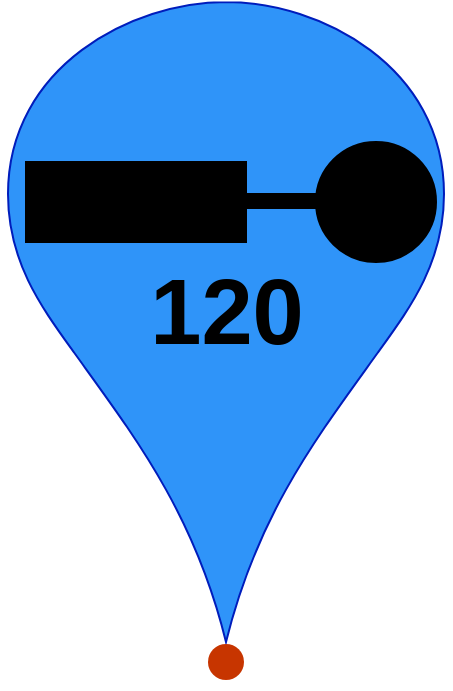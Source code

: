 <mxfile version="24.6.4" type="github">
  <diagram name="Page-1" id="eovN-4z9HB7-FLf9IqhV">
    <mxGraphModel dx="794" dy="428" grid="1" gridSize="10" guides="1" tooltips="1" connect="1" arrows="1" fold="1" page="1" pageScale="1" pageWidth="850" pageHeight="1100" math="0" shadow="0">
      <root>
        <mxCell id="0" />
        <mxCell id="1" parent="0" />
        <mxCell id="LxRtRh2ZlBeRw3DF-ybX-2" value="" style="html=1;outlineConnect=0;whiteSpace=wrap;shape=mxgraph.archimate3.locationIcon;fillColor=#2f94f9;aspect=fixed;strokeColor=#001DBC;fontColor=#ffffff;" parent="1" vertex="1">
          <mxGeometry x="303" y="60" width="224" height="320" as="geometry" />
        </mxCell>
        <mxCell id="fmWiyUDYH5ZEofo7Le9D-2" value="" style="shape=waypoint;sketch=0;size=6;pointerEvents=1;points=[];fillColor=#fa6800;resizable=0;rotatable=0;perimeter=centerPerimeter;snapToPoint=1;strokeWidth=7;strokeColor=#C73500;fontColor=#000000;" parent="1" vertex="1">
          <mxGeometry x="405" y="380" width="20" height="20" as="geometry" />
        </mxCell>
        <mxCell id="HW6ld8klnoUhau4rZCll-2" value="" style="rounded=0;whiteSpace=wrap;html=1;fillColor=#000000;" vertex="1" parent="1">
          <mxGeometry x="315" y="140" width="110" height="40" as="geometry" />
        </mxCell>
        <mxCell id="HW6ld8klnoUhau4rZCll-3" value="" style="ellipse;whiteSpace=wrap;html=1;aspect=fixed;fillColor=#000000;" vertex="1" parent="1">
          <mxGeometry x="460" y="130" width="60" height="60" as="geometry" />
        </mxCell>
        <mxCell id="HW6ld8klnoUhau4rZCll-4" value="" style="endArrow=none;html=1;rounded=0;strokeWidth=8;" edge="1" parent="1">
          <mxGeometry width="50" height="50" relative="1" as="geometry">
            <mxPoint x="410" y="159.5" as="sourcePoint" />
            <mxPoint x="470" y="159.5" as="targetPoint" />
          </mxGeometry>
        </mxCell>
        <mxCell id="HW6ld8klnoUhau4rZCll-5" value="&lt;span style=&quot;font-size: 46px;&quot;&gt;&lt;font style=&quot;font-size: 46px;&quot;&gt;120&lt;/font&gt;&lt;/span&gt;" style="text;html=1;align=center;verticalAlign=middle;resizable=0;points=[];autosize=1;strokeColor=none;fillColor=none;strokeWidth=9;fontSize=46;fontStyle=1" vertex="1" parent="1">
          <mxGeometry x="365" y="180" width="100" height="70" as="geometry" />
        </mxCell>
      </root>
    </mxGraphModel>
  </diagram>
</mxfile>

